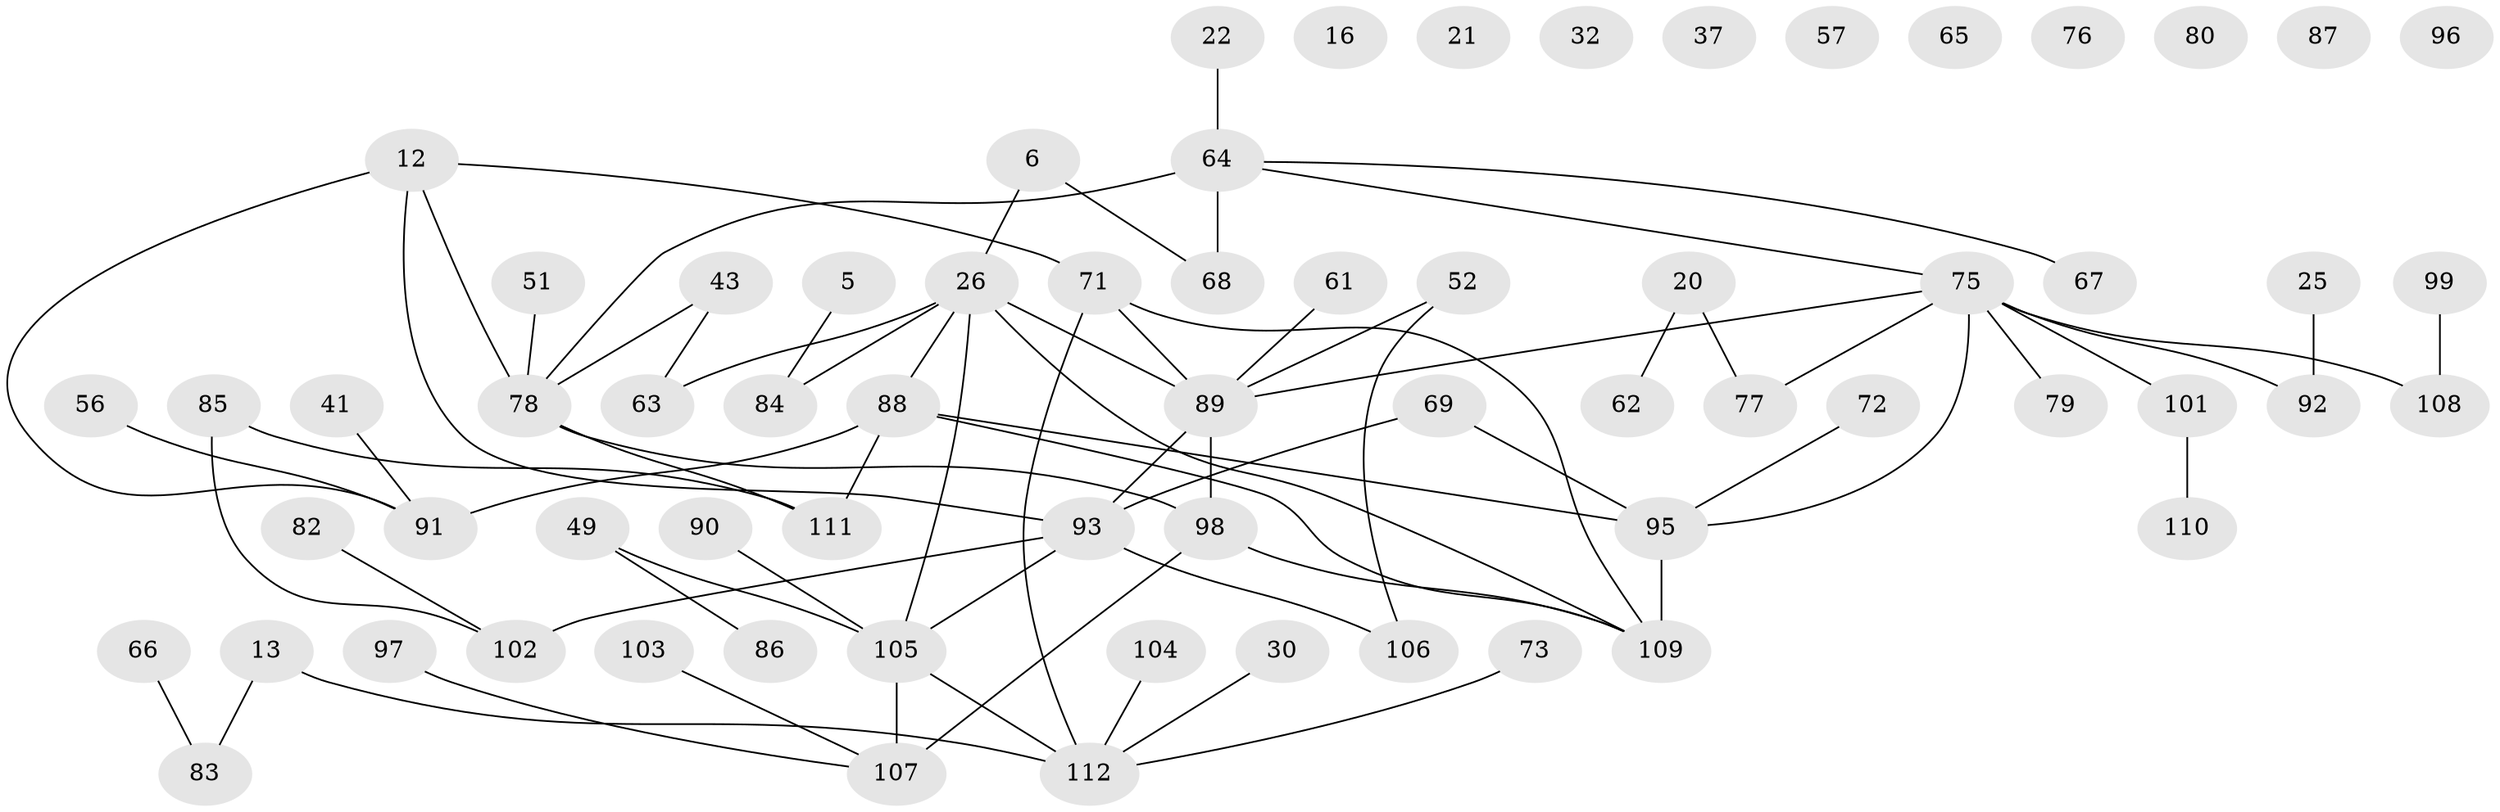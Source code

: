 // original degree distribution, {1: 0.25892857142857145, 2: 0.25892857142857145, 3: 0.1875, 5: 0.07142857142857142, 6: 0.008928571428571428, 4: 0.11607142857142858, 0: 0.08928571428571429, 8: 0.008928571428571428}
// Generated by graph-tools (version 1.1) at 2025/44/03/04/25 21:44:07]
// undirected, 67 vertices, 74 edges
graph export_dot {
graph [start="1"]
  node [color=gray90,style=filled];
  5;
  6;
  12;
  13;
  16;
  20;
  21;
  22;
  25;
  26;
  30 [super="+19"];
  32;
  37;
  41;
  43 [super="+40"];
  49;
  51;
  52;
  56;
  57;
  61;
  62;
  63 [super="+1"];
  64 [super="+36+48"];
  65;
  66;
  67;
  68;
  69;
  71 [super="+31+28+60"];
  72;
  73;
  75 [super="+35+44+34+45"];
  76;
  77;
  78 [super="+8"];
  79;
  80;
  82;
  83;
  84;
  85;
  86;
  87;
  88 [super="+39"];
  89 [super="+74"];
  90;
  91;
  92;
  93 [super="+53+81"];
  95;
  96;
  97;
  98 [super="+23"];
  99;
  101;
  102;
  103;
  104;
  105 [super="+54+100"];
  106 [super="+14"];
  107 [super="+29"];
  108;
  109 [super="+47+70"];
  110;
  111 [super="+94"];
  112 [super="+9"];
  5 -- 84;
  6 -- 26;
  6 -- 68;
  12 -- 78;
  12 -- 91;
  12 -- 71;
  12 -- 93;
  13 -- 83;
  13 -- 112;
  20 -- 62;
  20 -- 77;
  22 -- 64;
  25 -- 92;
  26 -- 63;
  26 -- 84;
  26 -- 88 [weight=2];
  26 -- 105;
  26 -- 89;
  26 -- 109;
  30 -- 112 [weight=2];
  41 -- 91;
  43 -- 78;
  43 -- 63;
  49 -- 86;
  49 -- 105;
  51 -- 78;
  52 -- 89;
  52 -- 106;
  56 -- 91;
  61 -- 89;
  64 -- 78 [weight=2];
  64 -- 67;
  64 -- 68;
  64 -- 75;
  66 -- 83;
  69 -- 95;
  69 -- 93;
  71 -- 112 [weight=2];
  71 -- 89;
  71 -- 109;
  72 -- 95;
  73 -- 112;
  75 -- 101;
  75 -- 108;
  75 -- 92;
  75 -- 95;
  75 -- 77;
  75 -- 79;
  75 -- 89;
  78 -- 98 [weight=2];
  78 -- 111;
  82 -- 102;
  85 -- 102;
  85 -- 111;
  88 -- 111;
  88 -- 91;
  88 -- 95;
  88 -- 109;
  89 -- 93 [weight=2];
  89 -- 98 [weight=2];
  90 -- 105;
  93 -- 105 [weight=2];
  93 -- 106;
  93 -- 102;
  95 -- 109;
  97 -- 107;
  98 -- 107;
  98 -- 109;
  99 -- 108;
  101 -- 110;
  103 -- 107;
  104 -- 112;
  105 -- 107 [weight=2];
  105 -- 112;
}
